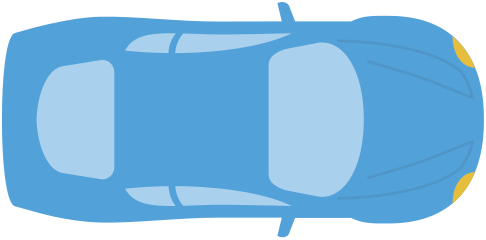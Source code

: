 <?xml version="1.0"?>
<!DOCTYPE ipe SYSTEM "ipe.dtd">
<ipe version="70005" creator="svgtoipe 20190602">
<ipestyle>
<layout paper="173 84" frame="173 84" origin="0 0" crop="no"/>
<opacity name="10%" value="0.10"/>
<opacity name="20%" value="0.20"/>
<opacity name="30%" value="0.30"/>
<opacity name="40%" value="0.40"/>
<opacity name="50%" value="0.50"/>
<opacity name="60%" value="0.60"/>
<opacity name="70%" value="0.70"/>
<opacity name="80%" value="0.80"/>
<opacity name="90%" value="0.90"/>
<pathstyle cap="0" join="0" fillrule="wind"/>
</ipestyle>
<page>
<group matrix="1 0 0 -1 0 84.73">
<path fill="0.32549 0.631373 0.85098">
101 0 m
4.68 0 0 -4.68 101.061 4.6796 99.81 0.17 a
99.17 0.45 l
100.74 7 l
77.85 7.05 l
63.55 7.1 47.31 5 35.13 5.33 c
22.95 5.66 7.23 10.47 7.23 10.47 c
4.72 11.16 l
1.19 12.13 0 29 0 41.75 c
0 42.98 l
0 55.72 1.19 72.6 4.72 73.57 c
7.23 74.27 l
13.27 75.94 23 79 35.13 79.4 c
47.26 79.8 63.55 77.63 77.85 77.66 c
100.74 77.66 l
99.15 84.23 l
99.79 84.51 l
4.27 0 0 -4.27 100.983 80.41 100.98 84.68 a
2.85 0 0 -2.85 101.225 81.8406 101.47 84.68 a
101.64 84.68 l
101.82 84.63 l
102.16 84.5 l
2.6 0 0 -2.6 101.166 82.0974 103.04 83.9 a
1.37 0 0 -1.37 102.042 82.9616 103.31 83.48 a
105.54 77.75 l
125.7 77.75 l
130.09 79.94 134.05 79.75 139.2 79.75 c
163.64 79.75 173.61 63.87 173.5 42.82 c
173.5 42.39 l
173.5 41.96 l
173.61 20.88 163.64 5 139.2 5 c
134.05 5 130.09 4.78 125.7 7 c
105.54 7 l
103.31 1.26 l
1.22 0 0 -1.22 102.22 1.80815 103 0.87 a
2.6 0 0 -2.6 101.126 2.67265 102.12 0.27 a
101.78 0.14 l
101.43 0.14 l
2.15 0 0 -2.15 100.553 2.10304 101 0 a
h
</path>
<path fill="1 1 1" opacity="50%">
60 66.33 m
156.31 0 0 -156.31 61.2372 222.635 44.35 67.24 a
47.27 72.78 53.48 73.58 62.48 73.45 c
12.6 0 0 12.6 72.5938 65.9353 60 66.33 a
h
62.41 66.31 m
12.52 0 0 -12.52 74.9042 65.5062 65.17 73.38 a
70.08 73.24 75.71 72.94 82.01 73.02 c
91.12 73.13 98.43 73.36 104.3 73.45 c
95.76 69.23 80.22 66.39 62.41 66.31 c
h
</path>
<path fill="0.901961 0.741176 0.235294">
170.39 61.22 m
169.46 61.33 l
165.46 61.79 162.55 66.09 162.26 71.33 c
162.19 72.64 l
163.19 71.75 l
29.49 0 0 -29.49 142.966 50.2869 170 62.07 a
170.38 61.22 l
h
</path>
<path fill="0.164706 0.160784 0.164706" opacity="10%">
121.21 71.19 m
121.15 71.19 l
0.5 0 0 0.5 121.15 70.69 121.15 70.19 a
121.21 70.19 l
122.65 70.19 149.97 70.05 163.54 60.41 c
166.54 58.29 168.15 53.14 168.7 51.02 c
165.63 52.27 155.59 56.34 151.46 57.84 c
146.78 59.55 132.25 63.68 132.1 63.72 c
0.51 0 0 0.51 131.97 63.227 131.48 63.37 a
0.5 0 0 0.5 131.963 63.2419 131.83 62.76 a
131.97 62.76 146.48 58.6 151.12 56.9 c
155.98 55.13 169.12 49.78 169.23 49.73 c
0.5 0 0 0.5 169.419 50.193 169.74 49.81 a
0.49 0 0 0.49 169.43 50.1898 169.91 50.29 a
169.84 50.62 168.22 58.29 164.12 61.22 c
150.3 71 122.68 71.19 121.21 71.19 c
h
</path>
<path fill="1 1 1" opacity="50%">
36.05 20.85 m
21.79 23.14 l
16.79 23.94 12.79 32.08 12.44 42.37 c
12.81 52.65 16.81 60.8 21.79 61.59 c
36.05 63.88 l
4.39 0 0 -4.39 36.06 59.49 40.45 59.48 a
40.45 25.25 l
4.39 0 0 -4.39 36.06 25.24 36.05 20.85 a
h
</path>
<path fill="1 1 1" opacity="50%">
115.18 14.57 m
7.94 0 0 -7.94 115.253 22.5097 113.57 14.75 a
101.85 17 l
98.6 18.22 96 19.62 96 22.87 c
96 61.87 l
96 65.12 98.61 66.53 101.86 67.74 c
113.56 70 l
7.29 0 0 -7.29 115.17 62.89 115.17 70.18 a
123.5 70.18 130.24 59.66 130.27 42.39 c
130.3 25.12 123.5 14.59 115.17 14.59 c
h
</path>
<path fill="1 1 1" opacity="50%">
62.39 18.42 m
80.21 18.34 95.76 15.5 104.3 11.28 c
98.43 11.37 91.12 11.61 82.01 11.71 c
75.76 11.79 70.16 11.5 65.28 11.35 c
11.35 0 0 -11.35 73.7286 18.9292 62.39 18.42 a
h
62.63 11.29 m
53.52 11.14 47.25 11.92 44.31 17.5 c
49.2 18.04 54.47 18.34 59.95 18.4 c
11.73 0 0 11.73 71.6745 18.7593 62.63 11.29 a
h
</path>
<path fill="0.901961 0.741176 0.235294">
170.39 23.69 m
169.46 23.59 l
165.46 23.12 162.55 18.82 162.26 13.59 c
162.19 12.29 l
163.19 13.18 l
29.56 0 0 29.56 142.923 34.6982 170 22.84 a
170.38 23.69 l
h
</path>
<path fill="0.164706 0.160784 0.164706" opacity="10%">
169.42 35 m
0.43 0 0 0.43 169.325 34.5806 169.23 35 a
169.1 35 155.98 29.6 151.12 27.83 c
146.48 26.13 132 22 131.83 22 c
0.5 0 0 0.5 131.965 21.5 132.1 21 a
132.25 21 146.78 25.17 151.46 26.88 c
155.59 28.39 165.63 32.45 168.7 33.7 c
168.14 31.58 166.52 26.43 163.54 24.31 c
149.67 14.46 121.43 14.52 121.16 14.53 c
0.5 0 0 0.5 121.16 14.03 121.16 13.53 a
121.46 13.53 150 13.46 164.16 23.53 c
168.26 26.44 169.88 34.13 169.95 34.46 c
0.49 0 0 0.49 169.47 34.5602 169.78 34.94 a
0.47 0 0 0.47 169.529 34.5428 169.42 35 a
h
</path>
</group>
</page>
</ipe>
